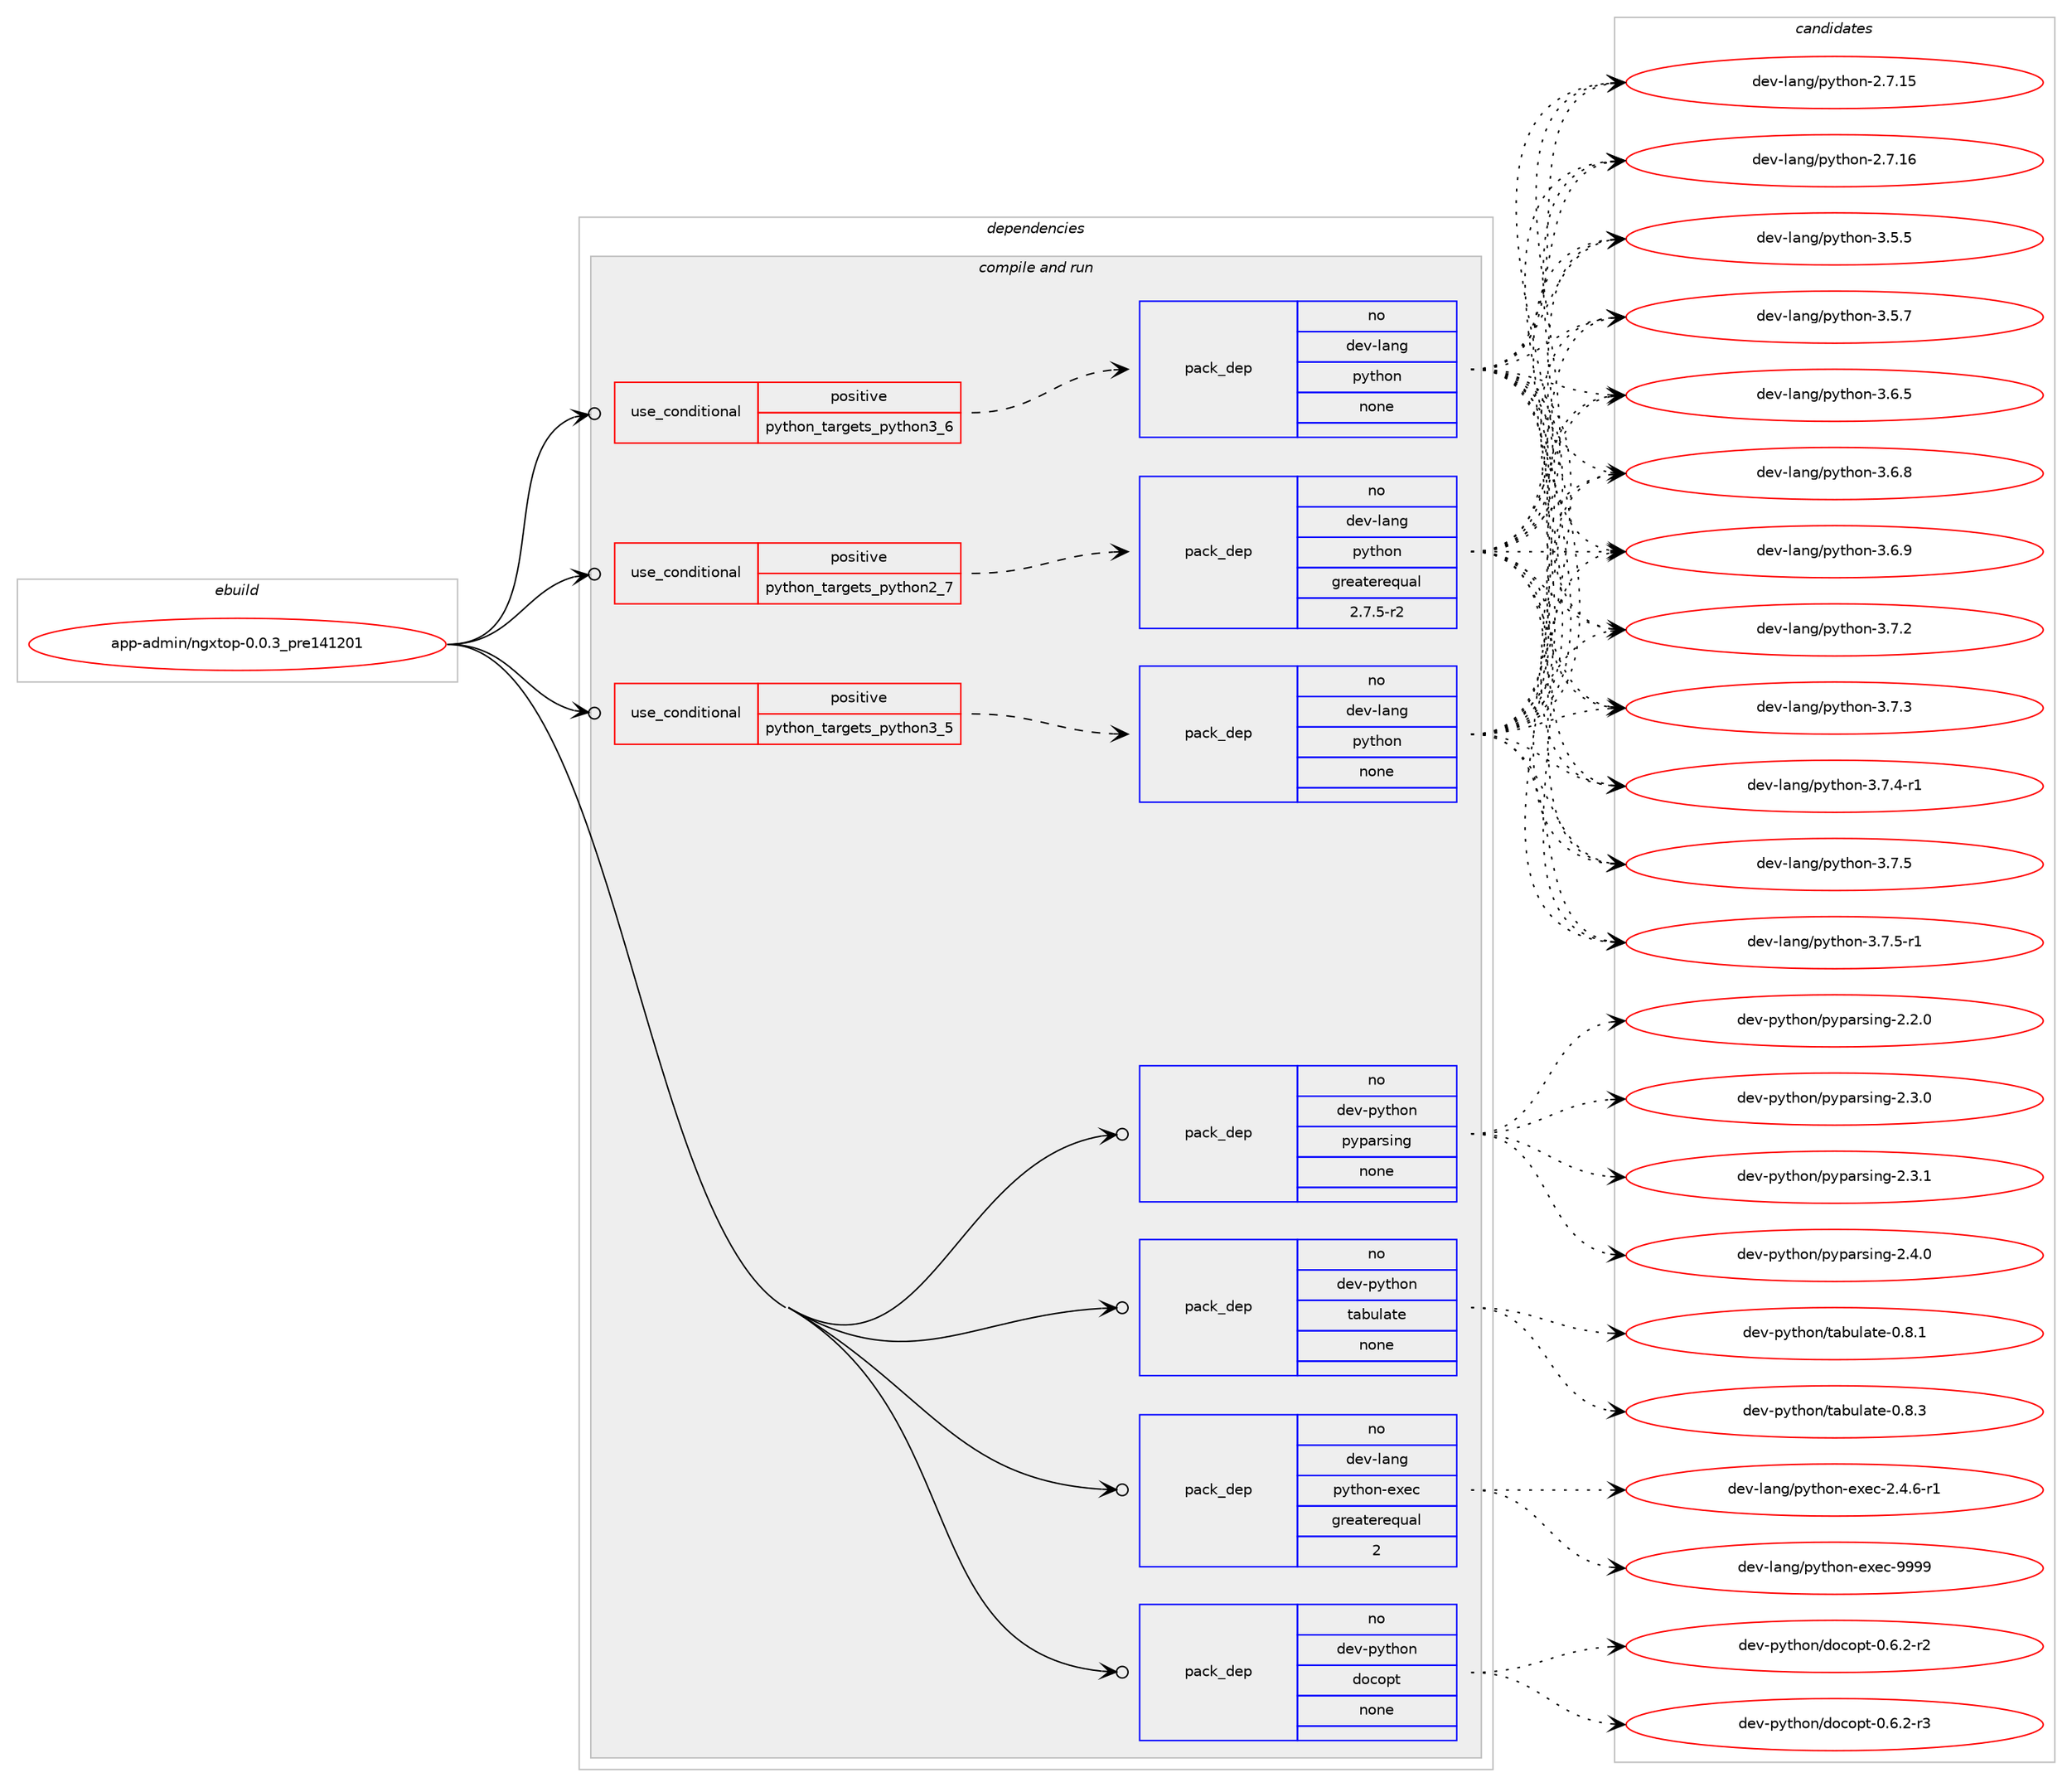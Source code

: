 digraph prolog {

# *************
# Graph options
# *************

newrank=true;
concentrate=true;
compound=true;
graph [rankdir=LR,fontname=Helvetica,fontsize=10,ranksep=1.5];#, ranksep=2.5, nodesep=0.2];
edge  [arrowhead=vee];
node  [fontname=Helvetica,fontsize=10];

# **********
# The ebuild
# **********

subgraph cluster_leftcol {
color=gray;
rank=same;
label=<<i>ebuild</i>>;
id [label="app-admin/ngxtop-0.0.3_pre141201", color=red, width=4, href="../app-admin/ngxtop-0.0.3_pre141201.svg"];
}

# ****************
# The dependencies
# ****************

subgraph cluster_midcol {
color=gray;
label=<<i>dependencies</i>>;
subgraph cluster_compile {
fillcolor="#eeeeee";
style=filled;
label=<<i>compile</i>>;
}
subgraph cluster_compileandrun {
fillcolor="#eeeeee";
style=filled;
label=<<i>compile and run</i>>;
subgraph cond111262 {
dependency468211 [label=<<TABLE BORDER="0" CELLBORDER="1" CELLSPACING="0" CELLPADDING="4"><TR><TD ROWSPAN="3" CELLPADDING="10">use_conditional</TD></TR><TR><TD>positive</TD></TR><TR><TD>python_targets_python2_7</TD></TR></TABLE>>, shape=none, color=red];
subgraph pack348427 {
dependency468212 [label=<<TABLE BORDER="0" CELLBORDER="1" CELLSPACING="0" CELLPADDING="4" WIDTH="220"><TR><TD ROWSPAN="6" CELLPADDING="30">pack_dep</TD></TR><TR><TD WIDTH="110">no</TD></TR><TR><TD>dev-lang</TD></TR><TR><TD>python</TD></TR><TR><TD>greaterequal</TD></TR><TR><TD>2.7.5-r2</TD></TR></TABLE>>, shape=none, color=blue];
}
dependency468211:e -> dependency468212:w [weight=20,style="dashed",arrowhead="vee"];
}
id:e -> dependency468211:w [weight=20,style="solid",arrowhead="odotvee"];
subgraph cond111263 {
dependency468213 [label=<<TABLE BORDER="0" CELLBORDER="1" CELLSPACING="0" CELLPADDING="4"><TR><TD ROWSPAN="3" CELLPADDING="10">use_conditional</TD></TR><TR><TD>positive</TD></TR><TR><TD>python_targets_python3_5</TD></TR></TABLE>>, shape=none, color=red];
subgraph pack348428 {
dependency468214 [label=<<TABLE BORDER="0" CELLBORDER="1" CELLSPACING="0" CELLPADDING="4" WIDTH="220"><TR><TD ROWSPAN="6" CELLPADDING="30">pack_dep</TD></TR><TR><TD WIDTH="110">no</TD></TR><TR><TD>dev-lang</TD></TR><TR><TD>python</TD></TR><TR><TD>none</TD></TR><TR><TD></TD></TR></TABLE>>, shape=none, color=blue];
}
dependency468213:e -> dependency468214:w [weight=20,style="dashed",arrowhead="vee"];
}
id:e -> dependency468213:w [weight=20,style="solid",arrowhead="odotvee"];
subgraph cond111264 {
dependency468215 [label=<<TABLE BORDER="0" CELLBORDER="1" CELLSPACING="0" CELLPADDING="4"><TR><TD ROWSPAN="3" CELLPADDING="10">use_conditional</TD></TR><TR><TD>positive</TD></TR><TR><TD>python_targets_python3_6</TD></TR></TABLE>>, shape=none, color=red];
subgraph pack348429 {
dependency468216 [label=<<TABLE BORDER="0" CELLBORDER="1" CELLSPACING="0" CELLPADDING="4" WIDTH="220"><TR><TD ROWSPAN="6" CELLPADDING="30">pack_dep</TD></TR><TR><TD WIDTH="110">no</TD></TR><TR><TD>dev-lang</TD></TR><TR><TD>python</TD></TR><TR><TD>none</TD></TR><TR><TD></TD></TR></TABLE>>, shape=none, color=blue];
}
dependency468215:e -> dependency468216:w [weight=20,style="dashed",arrowhead="vee"];
}
id:e -> dependency468215:w [weight=20,style="solid",arrowhead="odotvee"];
subgraph pack348430 {
dependency468217 [label=<<TABLE BORDER="0" CELLBORDER="1" CELLSPACING="0" CELLPADDING="4" WIDTH="220"><TR><TD ROWSPAN="6" CELLPADDING="30">pack_dep</TD></TR><TR><TD WIDTH="110">no</TD></TR><TR><TD>dev-lang</TD></TR><TR><TD>python-exec</TD></TR><TR><TD>greaterequal</TD></TR><TR><TD>2</TD></TR></TABLE>>, shape=none, color=blue];
}
id:e -> dependency468217:w [weight=20,style="solid",arrowhead="odotvee"];
subgraph pack348431 {
dependency468218 [label=<<TABLE BORDER="0" CELLBORDER="1" CELLSPACING="0" CELLPADDING="4" WIDTH="220"><TR><TD ROWSPAN="6" CELLPADDING="30">pack_dep</TD></TR><TR><TD WIDTH="110">no</TD></TR><TR><TD>dev-python</TD></TR><TR><TD>docopt</TD></TR><TR><TD>none</TD></TR><TR><TD></TD></TR></TABLE>>, shape=none, color=blue];
}
id:e -> dependency468218:w [weight=20,style="solid",arrowhead="odotvee"];
subgraph pack348432 {
dependency468219 [label=<<TABLE BORDER="0" CELLBORDER="1" CELLSPACING="0" CELLPADDING="4" WIDTH="220"><TR><TD ROWSPAN="6" CELLPADDING="30">pack_dep</TD></TR><TR><TD WIDTH="110">no</TD></TR><TR><TD>dev-python</TD></TR><TR><TD>pyparsing</TD></TR><TR><TD>none</TD></TR><TR><TD></TD></TR></TABLE>>, shape=none, color=blue];
}
id:e -> dependency468219:w [weight=20,style="solid",arrowhead="odotvee"];
subgraph pack348433 {
dependency468220 [label=<<TABLE BORDER="0" CELLBORDER="1" CELLSPACING="0" CELLPADDING="4" WIDTH="220"><TR><TD ROWSPAN="6" CELLPADDING="30">pack_dep</TD></TR><TR><TD WIDTH="110">no</TD></TR><TR><TD>dev-python</TD></TR><TR><TD>tabulate</TD></TR><TR><TD>none</TD></TR><TR><TD></TD></TR></TABLE>>, shape=none, color=blue];
}
id:e -> dependency468220:w [weight=20,style="solid",arrowhead="odotvee"];
}
subgraph cluster_run {
fillcolor="#eeeeee";
style=filled;
label=<<i>run</i>>;
}
}

# **************
# The candidates
# **************

subgraph cluster_choices {
rank=same;
color=gray;
label=<<i>candidates</i>>;

subgraph choice348427 {
color=black;
nodesep=1;
choice10010111845108971101034711212111610411111045504655464953 [label="dev-lang/python-2.7.15", color=red, width=4,href="../dev-lang/python-2.7.15.svg"];
choice10010111845108971101034711212111610411111045504655464954 [label="dev-lang/python-2.7.16", color=red, width=4,href="../dev-lang/python-2.7.16.svg"];
choice100101118451089711010347112121116104111110455146534653 [label="dev-lang/python-3.5.5", color=red, width=4,href="../dev-lang/python-3.5.5.svg"];
choice100101118451089711010347112121116104111110455146534655 [label="dev-lang/python-3.5.7", color=red, width=4,href="../dev-lang/python-3.5.7.svg"];
choice100101118451089711010347112121116104111110455146544653 [label="dev-lang/python-3.6.5", color=red, width=4,href="../dev-lang/python-3.6.5.svg"];
choice100101118451089711010347112121116104111110455146544656 [label="dev-lang/python-3.6.8", color=red, width=4,href="../dev-lang/python-3.6.8.svg"];
choice100101118451089711010347112121116104111110455146544657 [label="dev-lang/python-3.6.9", color=red, width=4,href="../dev-lang/python-3.6.9.svg"];
choice100101118451089711010347112121116104111110455146554650 [label="dev-lang/python-3.7.2", color=red, width=4,href="../dev-lang/python-3.7.2.svg"];
choice100101118451089711010347112121116104111110455146554651 [label="dev-lang/python-3.7.3", color=red, width=4,href="../dev-lang/python-3.7.3.svg"];
choice1001011184510897110103471121211161041111104551465546524511449 [label="dev-lang/python-3.7.4-r1", color=red, width=4,href="../dev-lang/python-3.7.4-r1.svg"];
choice100101118451089711010347112121116104111110455146554653 [label="dev-lang/python-3.7.5", color=red, width=4,href="../dev-lang/python-3.7.5.svg"];
choice1001011184510897110103471121211161041111104551465546534511449 [label="dev-lang/python-3.7.5-r1", color=red, width=4,href="../dev-lang/python-3.7.5-r1.svg"];
dependency468212:e -> choice10010111845108971101034711212111610411111045504655464953:w [style=dotted,weight="100"];
dependency468212:e -> choice10010111845108971101034711212111610411111045504655464954:w [style=dotted,weight="100"];
dependency468212:e -> choice100101118451089711010347112121116104111110455146534653:w [style=dotted,weight="100"];
dependency468212:e -> choice100101118451089711010347112121116104111110455146534655:w [style=dotted,weight="100"];
dependency468212:e -> choice100101118451089711010347112121116104111110455146544653:w [style=dotted,weight="100"];
dependency468212:e -> choice100101118451089711010347112121116104111110455146544656:w [style=dotted,weight="100"];
dependency468212:e -> choice100101118451089711010347112121116104111110455146544657:w [style=dotted,weight="100"];
dependency468212:e -> choice100101118451089711010347112121116104111110455146554650:w [style=dotted,weight="100"];
dependency468212:e -> choice100101118451089711010347112121116104111110455146554651:w [style=dotted,weight="100"];
dependency468212:e -> choice1001011184510897110103471121211161041111104551465546524511449:w [style=dotted,weight="100"];
dependency468212:e -> choice100101118451089711010347112121116104111110455146554653:w [style=dotted,weight="100"];
dependency468212:e -> choice1001011184510897110103471121211161041111104551465546534511449:w [style=dotted,weight="100"];
}
subgraph choice348428 {
color=black;
nodesep=1;
choice10010111845108971101034711212111610411111045504655464953 [label="dev-lang/python-2.7.15", color=red, width=4,href="../dev-lang/python-2.7.15.svg"];
choice10010111845108971101034711212111610411111045504655464954 [label="dev-lang/python-2.7.16", color=red, width=4,href="../dev-lang/python-2.7.16.svg"];
choice100101118451089711010347112121116104111110455146534653 [label="dev-lang/python-3.5.5", color=red, width=4,href="../dev-lang/python-3.5.5.svg"];
choice100101118451089711010347112121116104111110455146534655 [label="dev-lang/python-3.5.7", color=red, width=4,href="../dev-lang/python-3.5.7.svg"];
choice100101118451089711010347112121116104111110455146544653 [label="dev-lang/python-3.6.5", color=red, width=4,href="../dev-lang/python-3.6.5.svg"];
choice100101118451089711010347112121116104111110455146544656 [label="dev-lang/python-3.6.8", color=red, width=4,href="../dev-lang/python-3.6.8.svg"];
choice100101118451089711010347112121116104111110455146544657 [label="dev-lang/python-3.6.9", color=red, width=4,href="../dev-lang/python-3.6.9.svg"];
choice100101118451089711010347112121116104111110455146554650 [label="dev-lang/python-3.7.2", color=red, width=4,href="../dev-lang/python-3.7.2.svg"];
choice100101118451089711010347112121116104111110455146554651 [label="dev-lang/python-3.7.3", color=red, width=4,href="../dev-lang/python-3.7.3.svg"];
choice1001011184510897110103471121211161041111104551465546524511449 [label="dev-lang/python-3.7.4-r1", color=red, width=4,href="../dev-lang/python-3.7.4-r1.svg"];
choice100101118451089711010347112121116104111110455146554653 [label="dev-lang/python-3.7.5", color=red, width=4,href="../dev-lang/python-3.7.5.svg"];
choice1001011184510897110103471121211161041111104551465546534511449 [label="dev-lang/python-3.7.5-r1", color=red, width=4,href="../dev-lang/python-3.7.5-r1.svg"];
dependency468214:e -> choice10010111845108971101034711212111610411111045504655464953:w [style=dotted,weight="100"];
dependency468214:e -> choice10010111845108971101034711212111610411111045504655464954:w [style=dotted,weight="100"];
dependency468214:e -> choice100101118451089711010347112121116104111110455146534653:w [style=dotted,weight="100"];
dependency468214:e -> choice100101118451089711010347112121116104111110455146534655:w [style=dotted,weight="100"];
dependency468214:e -> choice100101118451089711010347112121116104111110455146544653:w [style=dotted,weight="100"];
dependency468214:e -> choice100101118451089711010347112121116104111110455146544656:w [style=dotted,weight="100"];
dependency468214:e -> choice100101118451089711010347112121116104111110455146544657:w [style=dotted,weight="100"];
dependency468214:e -> choice100101118451089711010347112121116104111110455146554650:w [style=dotted,weight="100"];
dependency468214:e -> choice100101118451089711010347112121116104111110455146554651:w [style=dotted,weight="100"];
dependency468214:e -> choice1001011184510897110103471121211161041111104551465546524511449:w [style=dotted,weight="100"];
dependency468214:e -> choice100101118451089711010347112121116104111110455146554653:w [style=dotted,weight="100"];
dependency468214:e -> choice1001011184510897110103471121211161041111104551465546534511449:w [style=dotted,weight="100"];
}
subgraph choice348429 {
color=black;
nodesep=1;
choice10010111845108971101034711212111610411111045504655464953 [label="dev-lang/python-2.7.15", color=red, width=4,href="../dev-lang/python-2.7.15.svg"];
choice10010111845108971101034711212111610411111045504655464954 [label="dev-lang/python-2.7.16", color=red, width=4,href="../dev-lang/python-2.7.16.svg"];
choice100101118451089711010347112121116104111110455146534653 [label="dev-lang/python-3.5.5", color=red, width=4,href="../dev-lang/python-3.5.5.svg"];
choice100101118451089711010347112121116104111110455146534655 [label="dev-lang/python-3.5.7", color=red, width=4,href="../dev-lang/python-3.5.7.svg"];
choice100101118451089711010347112121116104111110455146544653 [label="dev-lang/python-3.6.5", color=red, width=4,href="../dev-lang/python-3.6.5.svg"];
choice100101118451089711010347112121116104111110455146544656 [label="dev-lang/python-3.6.8", color=red, width=4,href="../dev-lang/python-3.6.8.svg"];
choice100101118451089711010347112121116104111110455146544657 [label="dev-lang/python-3.6.9", color=red, width=4,href="../dev-lang/python-3.6.9.svg"];
choice100101118451089711010347112121116104111110455146554650 [label="dev-lang/python-3.7.2", color=red, width=4,href="../dev-lang/python-3.7.2.svg"];
choice100101118451089711010347112121116104111110455146554651 [label="dev-lang/python-3.7.3", color=red, width=4,href="../dev-lang/python-3.7.3.svg"];
choice1001011184510897110103471121211161041111104551465546524511449 [label="dev-lang/python-3.7.4-r1", color=red, width=4,href="../dev-lang/python-3.7.4-r1.svg"];
choice100101118451089711010347112121116104111110455146554653 [label="dev-lang/python-3.7.5", color=red, width=4,href="../dev-lang/python-3.7.5.svg"];
choice1001011184510897110103471121211161041111104551465546534511449 [label="dev-lang/python-3.7.5-r1", color=red, width=4,href="../dev-lang/python-3.7.5-r1.svg"];
dependency468216:e -> choice10010111845108971101034711212111610411111045504655464953:w [style=dotted,weight="100"];
dependency468216:e -> choice10010111845108971101034711212111610411111045504655464954:w [style=dotted,weight="100"];
dependency468216:e -> choice100101118451089711010347112121116104111110455146534653:w [style=dotted,weight="100"];
dependency468216:e -> choice100101118451089711010347112121116104111110455146534655:w [style=dotted,weight="100"];
dependency468216:e -> choice100101118451089711010347112121116104111110455146544653:w [style=dotted,weight="100"];
dependency468216:e -> choice100101118451089711010347112121116104111110455146544656:w [style=dotted,weight="100"];
dependency468216:e -> choice100101118451089711010347112121116104111110455146544657:w [style=dotted,weight="100"];
dependency468216:e -> choice100101118451089711010347112121116104111110455146554650:w [style=dotted,weight="100"];
dependency468216:e -> choice100101118451089711010347112121116104111110455146554651:w [style=dotted,weight="100"];
dependency468216:e -> choice1001011184510897110103471121211161041111104551465546524511449:w [style=dotted,weight="100"];
dependency468216:e -> choice100101118451089711010347112121116104111110455146554653:w [style=dotted,weight="100"];
dependency468216:e -> choice1001011184510897110103471121211161041111104551465546534511449:w [style=dotted,weight="100"];
}
subgraph choice348430 {
color=black;
nodesep=1;
choice10010111845108971101034711212111610411111045101120101994550465246544511449 [label="dev-lang/python-exec-2.4.6-r1", color=red, width=4,href="../dev-lang/python-exec-2.4.6-r1.svg"];
choice10010111845108971101034711212111610411111045101120101994557575757 [label="dev-lang/python-exec-9999", color=red, width=4,href="../dev-lang/python-exec-9999.svg"];
dependency468217:e -> choice10010111845108971101034711212111610411111045101120101994550465246544511449:w [style=dotted,weight="100"];
dependency468217:e -> choice10010111845108971101034711212111610411111045101120101994557575757:w [style=dotted,weight="100"];
}
subgraph choice348431 {
color=black;
nodesep=1;
choice1001011184511212111610411111047100111991111121164548465446504511450 [label="dev-python/docopt-0.6.2-r2", color=red, width=4,href="../dev-python/docopt-0.6.2-r2.svg"];
choice1001011184511212111610411111047100111991111121164548465446504511451 [label="dev-python/docopt-0.6.2-r3", color=red, width=4,href="../dev-python/docopt-0.6.2-r3.svg"];
dependency468218:e -> choice1001011184511212111610411111047100111991111121164548465446504511450:w [style=dotted,weight="100"];
dependency468218:e -> choice1001011184511212111610411111047100111991111121164548465446504511451:w [style=dotted,weight="100"];
}
subgraph choice348432 {
color=black;
nodesep=1;
choice100101118451121211161041111104711212111297114115105110103455046504648 [label="dev-python/pyparsing-2.2.0", color=red, width=4,href="../dev-python/pyparsing-2.2.0.svg"];
choice100101118451121211161041111104711212111297114115105110103455046514648 [label="dev-python/pyparsing-2.3.0", color=red, width=4,href="../dev-python/pyparsing-2.3.0.svg"];
choice100101118451121211161041111104711212111297114115105110103455046514649 [label="dev-python/pyparsing-2.3.1", color=red, width=4,href="../dev-python/pyparsing-2.3.1.svg"];
choice100101118451121211161041111104711212111297114115105110103455046524648 [label="dev-python/pyparsing-2.4.0", color=red, width=4,href="../dev-python/pyparsing-2.4.0.svg"];
dependency468219:e -> choice100101118451121211161041111104711212111297114115105110103455046504648:w [style=dotted,weight="100"];
dependency468219:e -> choice100101118451121211161041111104711212111297114115105110103455046514648:w [style=dotted,weight="100"];
dependency468219:e -> choice100101118451121211161041111104711212111297114115105110103455046514649:w [style=dotted,weight="100"];
dependency468219:e -> choice100101118451121211161041111104711212111297114115105110103455046524648:w [style=dotted,weight="100"];
}
subgraph choice348433 {
color=black;
nodesep=1;
choice1001011184511212111610411111047116979811710897116101454846564649 [label="dev-python/tabulate-0.8.1", color=red, width=4,href="../dev-python/tabulate-0.8.1.svg"];
choice1001011184511212111610411111047116979811710897116101454846564651 [label="dev-python/tabulate-0.8.3", color=red, width=4,href="../dev-python/tabulate-0.8.3.svg"];
dependency468220:e -> choice1001011184511212111610411111047116979811710897116101454846564649:w [style=dotted,weight="100"];
dependency468220:e -> choice1001011184511212111610411111047116979811710897116101454846564651:w [style=dotted,weight="100"];
}
}

}
